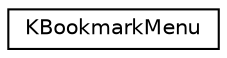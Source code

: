 digraph "Graphical Class Hierarchy"
{
  edge [fontname="Helvetica",fontsize="10",labelfontname="Helvetica",labelfontsize="10"];
  node [fontname="Helvetica",fontsize="10",shape=record];
  rankdir="LR";
  Node0 [label="KBookmarkMenu",height=0.2,width=0.4,color="black", fillcolor="white", style="filled",URL="$classKBookmarkMenu.html",tooltip="This class provides a bookmark menu. "];
}
